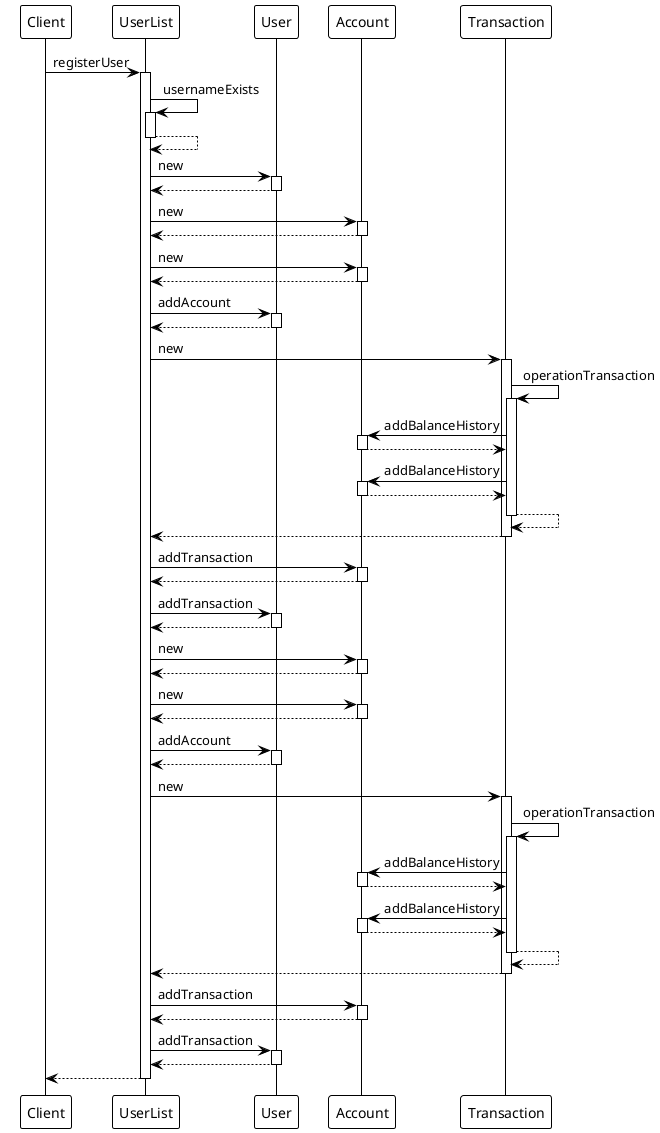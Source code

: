 @startuml
!theme plain
participant Client
Client -> UserList : registerUser
activate UserList
UserList -> UserList : usernameExists
activate UserList
UserList --> UserList
deactivate UserList
UserList -> User : new
activate User
User --> UserList
deactivate User
UserList -> Account : new
activate Account
Account --> UserList
deactivate Account
UserList -> Account : new
activate Account
Account --> UserList
deactivate Account
UserList -> User : addAccount
activate User
User --> UserList
deactivate User
UserList -> Transaction : new
activate Transaction
Transaction -> Transaction : operationTransaction
activate Transaction
Transaction -> Account : addBalanceHistory
activate Account
Account --> Transaction
deactivate Account
Transaction -> Account : addBalanceHistory
activate Account
Account --> Transaction
deactivate Account
Transaction --> Transaction
deactivate Transaction
Transaction --> UserList
deactivate Transaction
UserList -> Account : addTransaction
activate Account
Account --> UserList
deactivate Account
UserList -> User : addTransaction
activate User
User --> UserList
deactivate User
UserList -> Account : new
activate Account
Account --> UserList
deactivate Account
UserList -> Account : new
activate Account
Account --> UserList
deactivate Account
UserList -> User : addAccount
activate User
User --> UserList
deactivate User
UserList -> Transaction : new
activate Transaction
Transaction -> Transaction : operationTransaction
activate Transaction
Transaction -> Account : addBalanceHistory
activate Account
Account --> Transaction
deactivate Account
Transaction -> Account : addBalanceHistory
activate Account
Account --> Transaction
deactivate Account
Transaction --> Transaction
deactivate Transaction
Transaction --> UserList
deactivate Transaction
UserList -> Account : addTransaction
activate Account
Account --> UserList
deactivate Account
UserList -> User : addTransaction
activate User
User --> UserList
deactivate User
return
@enduml